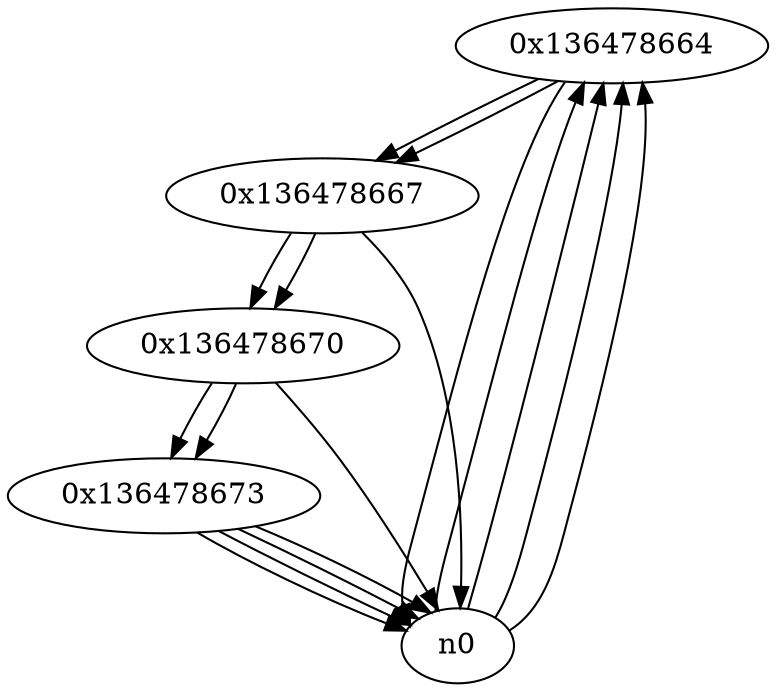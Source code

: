 digraph G{
/* nodes */
  n1 [label="0x136478664"]
  n2 [label="0x136478667"]
  n3 [label="0x136478670"]
  n4 [label="0x136478673"]
/* edges */
n1 -> n2;
n1 -> n0;
n0 -> n1;
n0 -> n1;
n0 -> n1;
n0 -> n1;
n2 -> n3;
n2 -> n0;
n1 -> n2;
n3 -> n4;
n3 -> n0;
n2 -> n3;
n4 -> n0;
n4 -> n0;
n4 -> n0;
n4 -> n0;
n3 -> n4;
}
